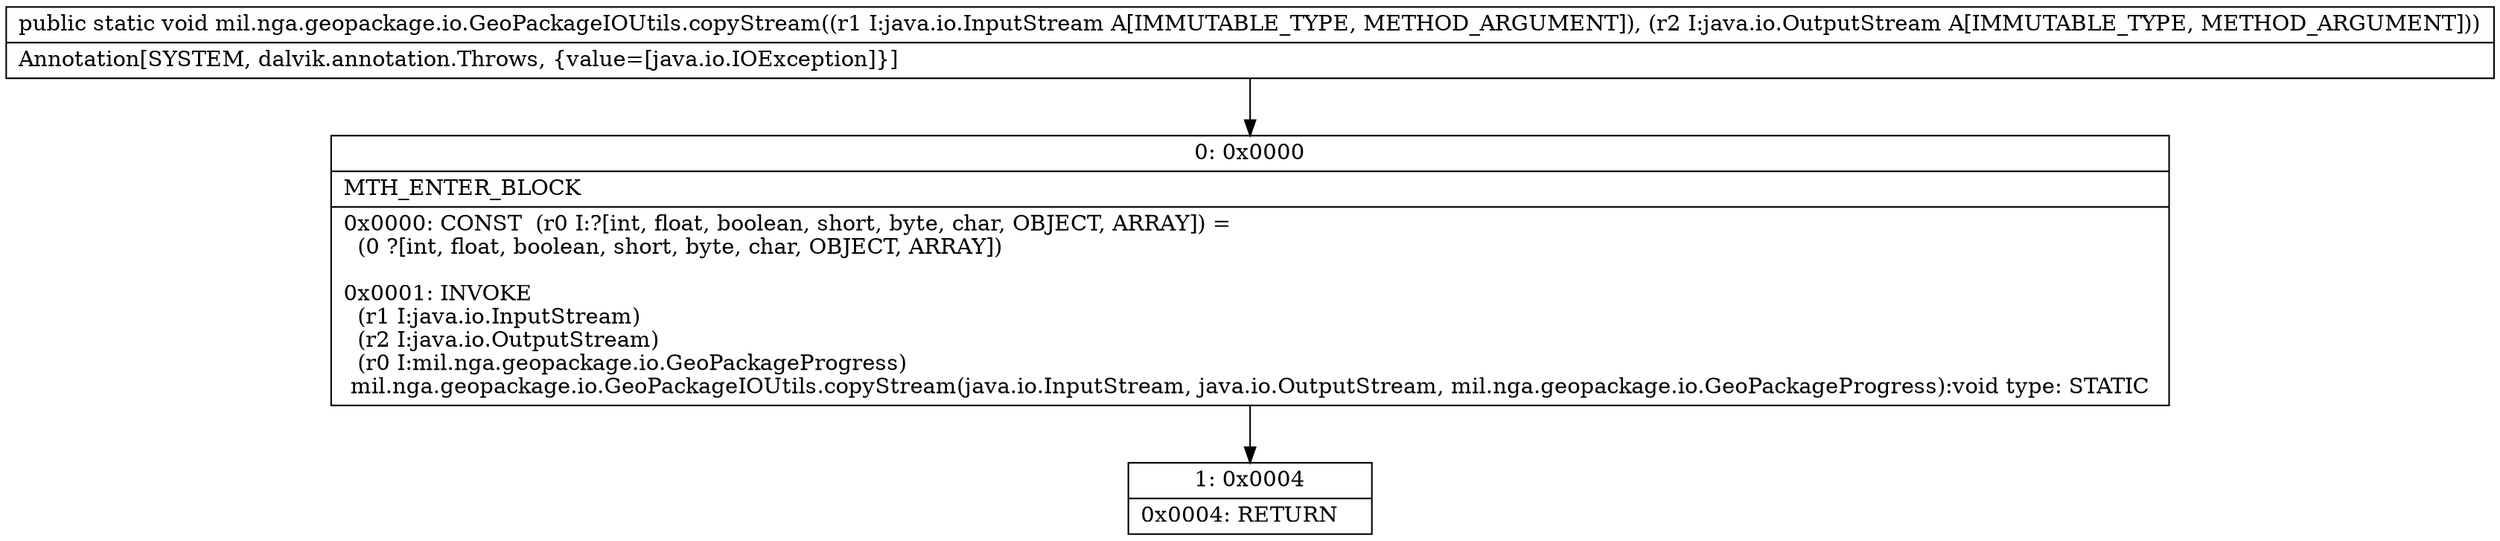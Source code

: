 digraph "CFG formil.nga.geopackage.io.GeoPackageIOUtils.copyStream(Ljava\/io\/InputStream;Ljava\/io\/OutputStream;)V" {
Node_0 [shape=record,label="{0\:\ 0x0000|MTH_ENTER_BLOCK\l|0x0000: CONST  (r0 I:?[int, float, boolean, short, byte, char, OBJECT, ARRAY]) = \l  (0 ?[int, float, boolean, short, byte, char, OBJECT, ARRAY])\l \l0x0001: INVOKE  \l  (r1 I:java.io.InputStream)\l  (r2 I:java.io.OutputStream)\l  (r0 I:mil.nga.geopackage.io.GeoPackageProgress)\l mil.nga.geopackage.io.GeoPackageIOUtils.copyStream(java.io.InputStream, java.io.OutputStream, mil.nga.geopackage.io.GeoPackageProgress):void type: STATIC \l}"];
Node_1 [shape=record,label="{1\:\ 0x0004|0x0004: RETURN   \l}"];
MethodNode[shape=record,label="{public static void mil.nga.geopackage.io.GeoPackageIOUtils.copyStream((r1 I:java.io.InputStream A[IMMUTABLE_TYPE, METHOD_ARGUMENT]), (r2 I:java.io.OutputStream A[IMMUTABLE_TYPE, METHOD_ARGUMENT]))  | Annotation[SYSTEM, dalvik.annotation.Throws, \{value=[java.io.IOException]\}]\l}"];
MethodNode -> Node_0;
Node_0 -> Node_1;
}


